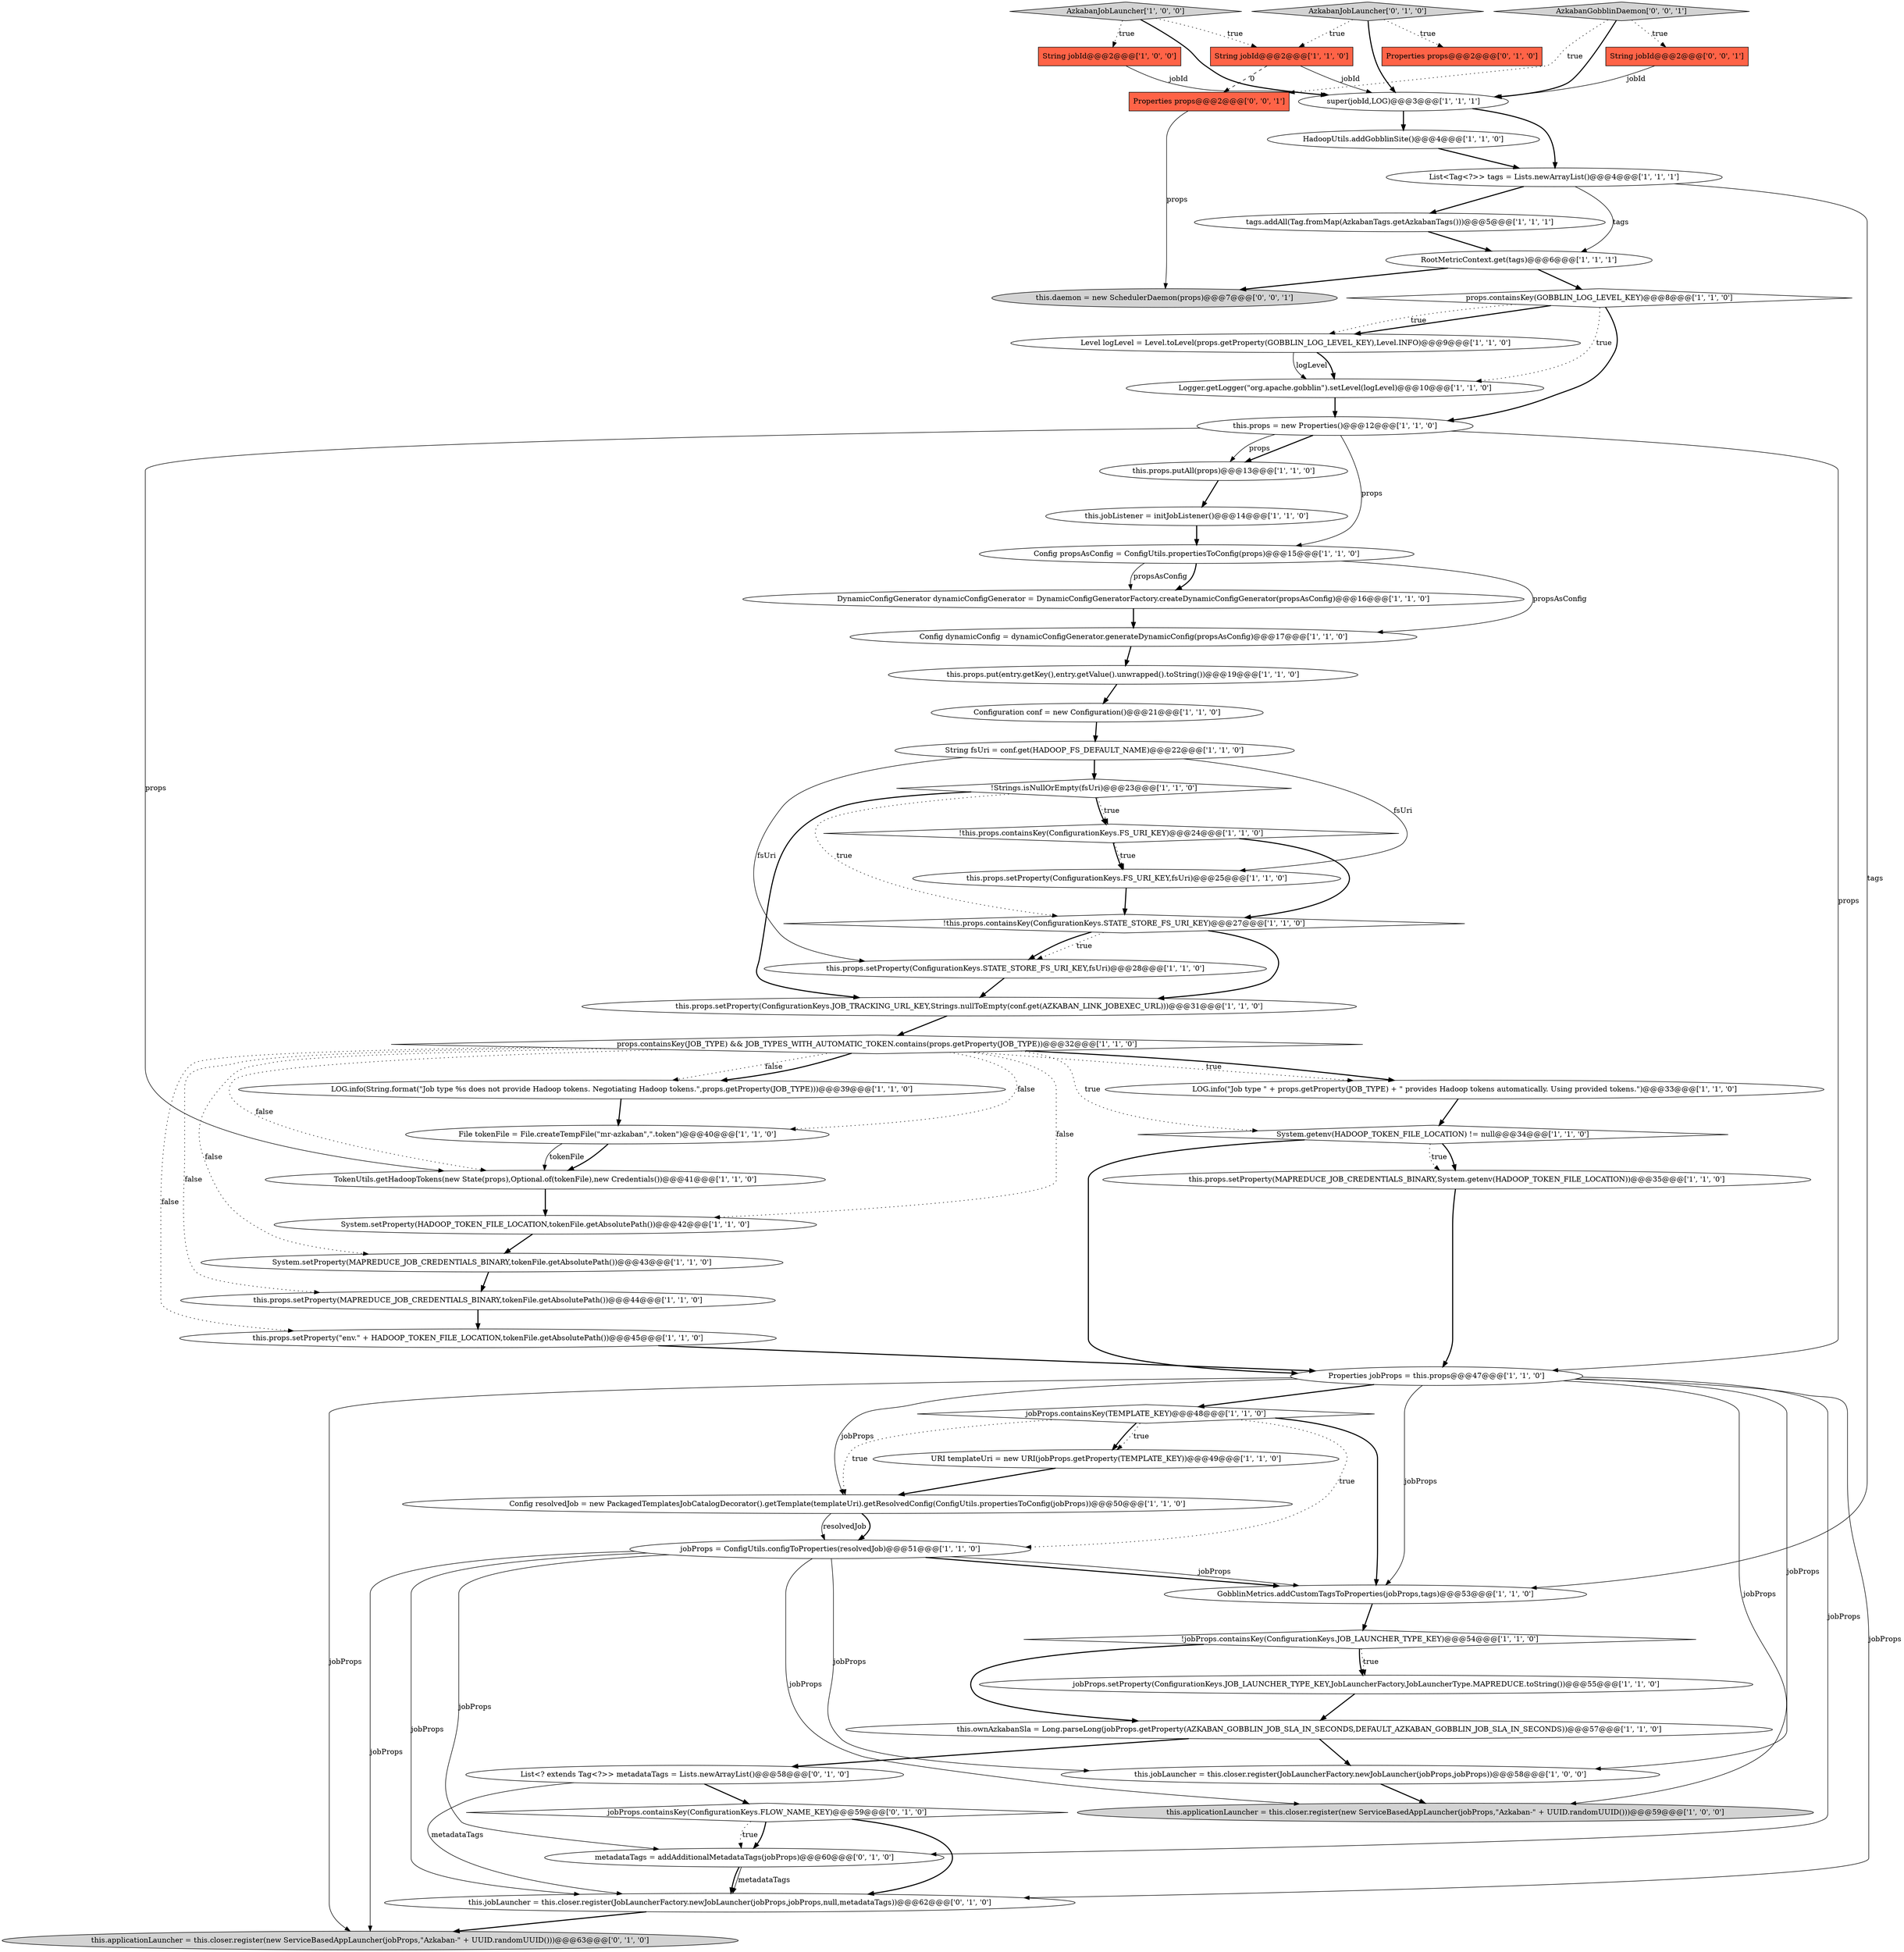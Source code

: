 digraph {
29 [style = filled, label = "Logger.getLogger(\"org.apache.gobblin\").setLevel(logLevel)@@@10@@@['1', '1', '0']", fillcolor = white, shape = ellipse image = "AAA0AAABBB1BBB"];
48 [style = filled, label = "this.applicationLauncher = this.closer.register(new ServiceBasedAppLauncher(jobProps,\"Azkaban-\" + UUID.randomUUID()))@@@63@@@['0', '1', '0']", fillcolor = lightgray, shape = ellipse image = "AAA0AAABBB2BBB"];
57 [style = filled, label = "this.daemon = new SchedulerDaemon(props)@@@7@@@['0', '0', '1']", fillcolor = lightgray, shape = ellipse image = "AAA0AAABBB3BBB"];
11 [style = filled, label = "System.getenv(HADOOP_TOKEN_FILE_LOCATION) != null@@@34@@@['1', '1', '0']", fillcolor = white, shape = diamond image = "AAA0AAABBB1BBB"];
28 [style = filled, label = "jobProps.setProperty(ConfigurationKeys.JOB_LAUNCHER_TYPE_KEY,JobLauncherFactory.JobLauncherType.MAPREDUCE.toString())@@@55@@@['1', '1', '0']", fillcolor = white, shape = ellipse image = "AAA0AAABBB1BBB"];
13 [style = filled, label = "this.props.setProperty(MAPREDUCE_JOB_CREDENTIALS_BINARY,tokenFile.getAbsolutePath())@@@44@@@['1', '1', '0']", fillcolor = white, shape = ellipse image = "AAA0AAABBB1BBB"];
35 [style = filled, label = "Config propsAsConfig = ConfigUtils.propertiesToConfig(props)@@@15@@@['1', '1', '0']", fillcolor = white, shape = ellipse image = "AAA0AAABBB1BBB"];
12 [style = filled, label = "this.props.setProperty(MAPREDUCE_JOB_CREDENTIALS_BINARY,System.getenv(HADOOP_TOKEN_FILE_LOCATION))@@@35@@@['1', '1', '0']", fillcolor = white, shape = ellipse image = "AAA0AAABBB1BBB"];
15 [style = filled, label = "Level logLevel = Level.toLevel(props.getProperty(GOBBLIN_LOG_LEVEL_KEY),Level.INFO)@@@9@@@['1', '1', '0']", fillcolor = white, shape = ellipse image = "AAA0AAABBB1BBB"];
55 [style = filled, label = "String jobId@@@2@@@['0', '0', '1']", fillcolor = tomato, shape = box image = "AAA0AAABBB3BBB"];
23 [style = filled, label = "LOG.info(\"Job type \" + props.getProperty(JOB_TYPE) + \" provides Hadoop tokens automatically. Using provided tokens.\")@@@33@@@['1', '1', '0']", fillcolor = white, shape = ellipse image = "AAA0AAABBB1BBB"];
31 [style = filled, label = "this.props = new Properties()@@@12@@@['1', '1', '0']", fillcolor = white, shape = ellipse image = "AAA0AAABBB1BBB"];
24 [style = filled, label = "this.props.setProperty(ConfigurationKeys.FS_URI_KEY,fsUri)@@@25@@@['1', '1', '0']", fillcolor = white, shape = ellipse image = "AAA0AAABBB1BBB"];
2 [style = filled, label = "HadoopUtils.addGobblinSite()@@@4@@@['1', '1', '0']", fillcolor = white, shape = ellipse image = "AAA0AAABBB1BBB"];
40 [style = filled, label = "URI templateUri = new URI(jobProps.getProperty(TEMPLATE_KEY))@@@49@@@['1', '1', '0']", fillcolor = white, shape = ellipse image = "AAA0AAABBB1BBB"];
19 [style = filled, label = "super(jobId,LOG)@@@3@@@['1', '1', '1']", fillcolor = white, shape = ellipse image = "AAA0AAABBB1BBB"];
45 [style = filled, label = "String fsUri = conf.get(HADOOP_FS_DEFAULT_NAME)@@@22@@@['1', '1', '0']", fillcolor = white, shape = ellipse image = "AAA0AAABBB1BBB"];
49 [style = filled, label = "AzkabanJobLauncher['0', '1', '0']", fillcolor = lightgray, shape = diamond image = "AAA0AAABBB2BBB"];
21 [style = filled, label = "jobProps = ConfigUtils.configToProperties(resolvedJob)@@@51@@@['1', '1', '0']", fillcolor = white, shape = ellipse image = "AAA0AAABBB1BBB"];
7 [style = filled, label = "this.jobListener = initJobListener()@@@14@@@['1', '1', '0']", fillcolor = white, shape = ellipse image = "AAA0AAABBB1BBB"];
51 [style = filled, label = "metadataTags = addAdditionalMetadataTags(jobProps)@@@60@@@['0', '1', '0']", fillcolor = white, shape = ellipse image = "AAA1AAABBB2BBB"];
17 [style = filled, label = "this.props.putAll(props)@@@13@@@['1', '1', '0']", fillcolor = white, shape = ellipse image = "AAA0AAABBB1BBB"];
27 [style = filled, label = "Configuration conf = new Configuration()@@@21@@@['1', '1', '0']", fillcolor = white, shape = ellipse image = "AAA0AAABBB1BBB"];
33 [style = filled, label = "this.props.put(entry.getKey(),entry.getValue().unwrapped().toString())@@@19@@@['1', '1', '0']", fillcolor = white, shape = ellipse image = "AAA0AAABBB1BBB"];
1 [style = filled, label = "String jobId@@@2@@@['1', '1', '0']", fillcolor = tomato, shape = box image = "AAA0AAABBB1BBB"];
22 [style = filled, label = "props.containsKey(JOB_TYPE) && JOB_TYPES_WITH_AUTOMATIC_TOKEN.contains(props.getProperty(JOB_TYPE))@@@32@@@['1', '1', '0']", fillcolor = white, shape = diamond image = "AAA0AAABBB1BBB"];
26 [style = filled, label = "GobblinMetrics.addCustomTagsToProperties(jobProps,tags)@@@53@@@['1', '1', '0']", fillcolor = white, shape = ellipse image = "AAA0AAABBB1BBB"];
3 [style = filled, label = "RootMetricContext.get(tags)@@@6@@@['1', '1', '1']", fillcolor = white, shape = ellipse image = "AAA0AAABBB1BBB"];
36 [style = filled, label = "System.setProperty(HADOOP_TOKEN_FILE_LOCATION,tokenFile.getAbsolutePath())@@@42@@@['1', '1', '0']", fillcolor = white, shape = ellipse image = "AAA0AAABBB1BBB"];
47 [style = filled, label = "this.applicationLauncher = this.closer.register(new ServiceBasedAppLauncher(jobProps,\"Azkaban-\" + UUID.randomUUID()))@@@59@@@['1', '0', '0']", fillcolor = lightgray, shape = ellipse image = "AAA0AAABBB1BBB"];
54 [style = filled, label = "List<? extends Tag<?>> metadataTags = Lists.newArrayList()@@@58@@@['0', '1', '0']", fillcolor = white, shape = ellipse image = "AAA0AAABBB2BBB"];
37 [style = filled, label = "LOG.info(String.format(\"Job type %s does not provide Hadoop tokens. Negotiating Hadoop tokens.\",props.getProperty(JOB_TYPE)))@@@39@@@['1', '1', '0']", fillcolor = white, shape = ellipse image = "AAA0AAABBB1BBB"];
41 [style = filled, label = "!this.props.containsKey(ConfigurationKeys.STATE_STORE_FS_URI_KEY)@@@27@@@['1', '1', '0']", fillcolor = white, shape = diamond image = "AAA0AAABBB1BBB"];
42 [style = filled, label = "!this.props.containsKey(ConfigurationKeys.FS_URI_KEY)@@@24@@@['1', '1', '0']", fillcolor = white, shape = diamond image = "AAA0AAABBB1BBB"];
58 [style = filled, label = "AzkabanGobblinDaemon['0', '0', '1']", fillcolor = lightgray, shape = diamond image = "AAA0AAABBB3BBB"];
50 [style = filled, label = "Properties props@@@2@@@['0', '1', '0']", fillcolor = tomato, shape = box image = "AAA0AAABBB2BBB"];
6 [style = filled, label = "Config resolvedJob = new PackagedTemplatesJobCatalogDecorator().getTemplate(templateUri).getResolvedConfig(ConfigUtils.propertiesToConfig(jobProps))@@@50@@@['1', '1', '0']", fillcolor = white, shape = ellipse image = "AAA0AAABBB1BBB"];
10 [style = filled, label = "jobProps.containsKey(TEMPLATE_KEY)@@@48@@@['1', '1', '0']", fillcolor = white, shape = diamond image = "AAA0AAABBB1BBB"];
9 [style = filled, label = "props.containsKey(GOBBLIN_LOG_LEVEL_KEY)@@@8@@@['1', '1', '0']", fillcolor = white, shape = diamond image = "AAA0AAABBB1BBB"];
52 [style = filled, label = "jobProps.containsKey(ConfigurationKeys.FLOW_NAME_KEY)@@@59@@@['0', '1', '0']", fillcolor = white, shape = diamond image = "AAA1AAABBB2BBB"];
53 [style = filled, label = "this.jobLauncher = this.closer.register(JobLauncherFactory.newJobLauncher(jobProps,jobProps,null,metadataTags))@@@62@@@['0', '1', '0']", fillcolor = white, shape = ellipse image = "AAA1AAABBB2BBB"];
25 [style = filled, label = "List<Tag<?>> tags = Lists.newArrayList()@@@4@@@['1', '1', '1']", fillcolor = white, shape = ellipse image = "AAA0AAABBB1BBB"];
4 [style = filled, label = "Properties jobProps = this.props@@@47@@@['1', '1', '0']", fillcolor = white, shape = ellipse image = "AAA0AAABBB1BBB"];
56 [style = filled, label = "Properties props@@@2@@@['0', '0', '1']", fillcolor = tomato, shape = box image = "AAA0AAABBB3BBB"];
14 [style = filled, label = "AzkabanJobLauncher['1', '0', '0']", fillcolor = lightgray, shape = diamond image = "AAA0AAABBB1BBB"];
8 [style = filled, label = "!jobProps.containsKey(ConfigurationKeys.JOB_LAUNCHER_TYPE_KEY)@@@54@@@['1', '1', '0']", fillcolor = white, shape = diamond image = "AAA0AAABBB1BBB"];
32 [style = filled, label = "Config dynamicConfig = dynamicConfigGenerator.generateDynamicConfig(propsAsConfig)@@@17@@@['1', '1', '0']", fillcolor = white, shape = ellipse image = "AAA0AAABBB1BBB"];
38 [style = filled, label = "!Strings.isNullOrEmpty(fsUri)@@@23@@@['1', '1', '0']", fillcolor = white, shape = diamond image = "AAA0AAABBB1BBB"];
46 [style = filled, label = "this.props.setProperty(ConfigurationKeys.JOB_TRACKING_URL_KEY,Strings.nullToEmpty(conf.get(AZKABAN_LINK_JOBEXEC_URL)))@@@31@@@['1', '1', '0']", fillcolor = white, shape = ellipse image = "AAA0AAABBB1BBB"];
5 [style = filled, label = "DynamicConfigGenerator dynamicConfigGenerator = DynamicConfigGeneratorFactory.createDynamicConfigGenerator(propsAsConfig)@@@16@@@['1', '1', '0']", fillcolor = white, shape = ellipse image = "AAA0AAABBB1BBB"];
34 [style = filled, label = "this.jobLauncher = this.closer.register(JobLauncherFactory.newJobLauncher(jobProps,jobProps))@@@58@@@['1', '0', '0']", fillcolor = white, shape = ellipse image = "AAA0AAABBB1BBB"];
44 [style = filled, label = "this.ownAzkabanSla = Long.parseLong(jobProps.getProperty(AZKABAN_GOBBLIN_JOB_SLA_IN_SECONDS,DEFAULT_AZKABAN_GOBBLIN_JOB_SLA_IN_SECONDS))@@@57@@@['1', '1', '0']", fillcolor = white, shape = ellipse image = "AAA0AAABBB1BBB"];
18 [style = filled, label = "this.props.setProperty(\"env.\" + HADOOP_TOKEN_FILE_LOCATION,tokenFile.getAbsolutePath())@@@45@@@['1', '1', '0']", fillcolor = white, shape = ellipse image = "AAA0AAABBB1BBB"];
0 [style = filled, label = "String jobId@@@2@@@['1', '0', '0']", fillcolor = tomato, shape = box image = "AAA0AAABBB1BBB"];
39 [style = filled, label = "File tokenFile = File.createTempFile(\"mr-azkaban\",\".token\")@@@40@@@['1', '1', '0']", fillcolor = white, shape = ellipse image = "AAA0AAABBB1BBB"];
20 [style = filled, label = "System.setProperty(MAPREDUCE_JOB_CREDENTIALS_BINARY,tokenFile.getAbsolutePath())@@@43@@@['1', '1', '0']", fillcolor = white, shape = ellipse image = "AAA0AAABBB1BBB"];
30 [style = filled, label = "this.props.setProperty(ConfigurationKeys.STATE_STORE_FS_URI_KEY,fsUri)@@@28@@@['1', '1', '0']", fillcolor = white, shape = ellipse image = "AAA0AAABBB1BBB"];
43 [style = filled, label = "TokenUtils.getHadoopTokens(new State(props),Optional.of(tokenFile),new Credentials())@@@41@@@['1', '1', '0']", fillcolor = white, shape = ellipse image = "AAA0AAABBB1BBB"];
16 [style = filled, label = "tags.addAll(Tag.fromMap(AzkabanTags.getAzkabanTags()))@@@5@@@['1', '1', '1']", fillcolor = white, shape = ellipse image = "AAA0AAABBB1BBB"];
35->32 [style = solid, label="propsAsConfig"];
14->0 [style = dotted, label="true"];
11->4 [style = bold, label=""];
1->56 [style = dashed, label="0"];
11->12 [style = bold, label=""];
45->24 [style = solid, label="fsUri"];
36->20 [style = bold, label=""];
15->29 [style = solid, label="logLevel"];
9->31 [style = bold, label=""];
3->57 [style = bold, label=""];
51->53 [style = solid, label="metadataTags"];
14->19 [style = bold, label=""];
5->32 [style = bold, label=""];
22->11 [style = dotted, label="true"];
1->19 [style = solid, label="jobId"];
6->21 [style = bold, label=""];
44->34 [style = bold, label=""];
25->16 [style = bold, label=""];
4->47 [style = solid, label="jobProps"];
4->26 [style = solid, label="jobProps"];
40->6 [style = bold, label=""];
21->26 [style = bold, label=""];
10->40 [style = bold, label=""];
3->9 [style = bold, label=""];
22->36 [style = dotted, label="false"];
38->42 [style = bold, label=""];
41->30 [style = dotted, label="true"];
31->35 [style = solid, label="props"];
10->6 [style = dotted, label="true"];
8->28 [style = dotted, label="true"];
52->53 [style = bold, label=""];
41->46 [style = bold, label=""];
22->20 [style = dotted, label="false"];
10->40 [style = dotted, label="true"];
22->37 [style = dotted, label="false"];
33->27 [style = bold, label=""];
41->30 [style = bold, label=""];
11->12 [style = dotted, label="true"];
58->56 [style = dotted, label="true"];
46->22 [style = bold, label=""];
25->26 [style = solid, label="tags"];
21->51 [style = solid, label="jobProps"];
49->50 [style = dotted, label="true"];
38->46 [style = bold, label=""];
0->19 [style = solid, label="jobId"];
35->5 [style = bold, label=""];
31->17 [style = bold, label=""];
52->51 [style = bold, label=""];
21->34 [style = solid, label="jobProps"];
58->19 [style = bold, label=""];
55->19 [style = solid, label="jobId"];
19->2 [style = bold, label=""];
32->33 [style = bold, label=""];
27->45 [style = bold, label=""];
7->35 [style = bold, label=""];
49->1 [style = dotted, label="true"];
10->26 [style = bold, label=""];
31->17 [style = solid, label="props"];
15->29 [style = bold, label=""];
45->38 [style = bold, label=""];
6->21 [style = solid, label="resolvedJob"];
22->18 [style = dotted, label="false"];
22->23 [style = dotted, label="true"];
26->8 [style = bold, label=""];
42->24 [style = bold, label=""];
30->46 [style = bold, label=""];
14->1 [style = dotted, label="true"];
12->4 [style = bold, label=""];
39->43 [style = bold, label=""];
4->53 [style = solid, label="jobProps"];
9->15 [style = bold, label=""];
28->44 [style = bold, label=""];
31->43 [style = solid, label="props"];
54->52 [style = bold, label=""];
19->25 [style = bold, label=""];
42->41 [style = bold, label=""];
4->51 [style = solid, label="jobProps"];
20->13 [style = bold, label=""];
49->19 [style = bold, label=""];
53->48 [style = bold, label=""];
16->3 [style = bold, label=""];
9->29 [style = dotted, label="true"];
29->31 [style = bold, label=""];
22->39 [style = dotted, label="false"];
8->44 [style = bold, label=""];
43->36 [style = bold, label=""];
4->10 [style = bold, label=""];
17->7 [style = bold, label=""];
38->42 [style = dotted, label="true"];
42->24 [style = dotted, label="true"];
52->51 [style = dotted, label="true"];
22->13 [style = dotted, label="false"];
58->55 [style = dotted, label="true"];
4->6 [style = solid, label="jobProps"];
4->34 [style = solid, label="jobProps"];
34->47 [style = bold, label=""];
56->57 [style = solid, label="props"];
31->4 [style = solid, label="props"];
21->47 [style = solid, label="jobProps"];
51->53 [style = bold, label=""];
23->11 [style = bold, label=""];
2->25 [style = bold, label=""];
35->5 [style = solid, label="propsAsConfig"];
13->18 [style = bold, label=""];
22->43 [style = dotted, label="false"];
38->41 [style = dotted, label="true"];
21->26 [style = solid, label="jobProps"];
37->39 [style = bold, label=""];
24->41 [style = bold, label=""];
45->30 [style = solid, label="fsUri"];
21->53 [style = solid, label="jobProps"];
39->43 [style = solid, label="tokenFile"];
54->53 [style = solid, label="metadataTags"];
8->28 [style = bold, label=""];
21->48 [style = solid, label="jobProps"];
4->48 [style = solid, label="jobProps"];
10->21 [style = dotted, label="true"];
9->15 [style = dotted, label="true"];
44->54 [style = bold, label=""];
22->23 [style = bold, label=""];
25->3 [style = solid, label="tags"];
18->4 [style = bold, label=""];
22->37 [style = bold, label=""];
}
